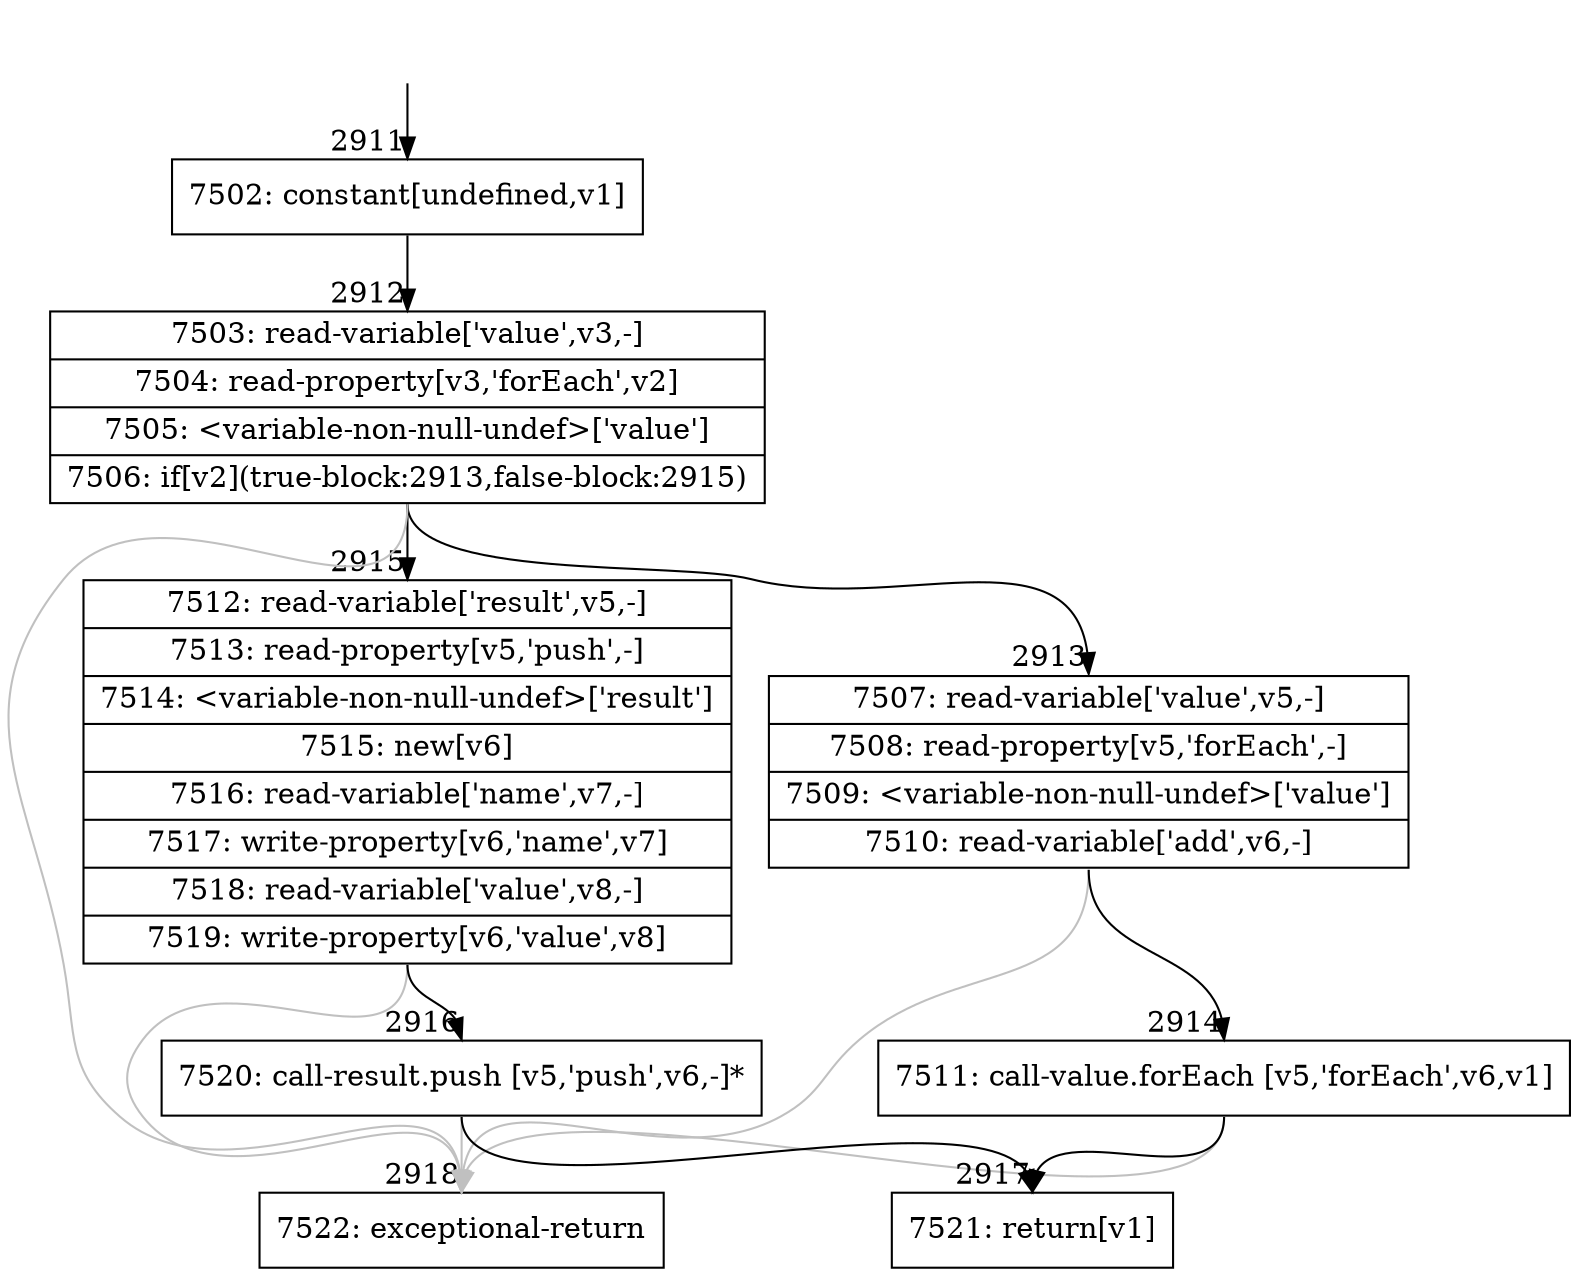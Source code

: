 digraph {
rankdir="TD"
BB_entry246[shape=none,label=""];
BB_entry246 -> BB2911 [tailport=s, headport=n, headlabel="    2911"]
BB2911 [shape=record label="{7502: constant[undefined,v1]}" ] 
BB2911 -> BB2912 [tailport=s, headport=n, headlabel="      2912"]
BB2912 [shape=record label="{7503: read-variable['value',v3,-]|7504: read-property[v3,'forEach',v2]|7505: \<variable-non-null-undef\>['value']|7506: if[v2](true-block:2913,false-block:2915)}" ] 
BB2912 -> BB2913 [tailport=s, headport=n, headlabel="      2913"]
BB2912 -> BB2915 [tailport=s, headport=n, headlabel="      2915"]
BB2912 -> BB2918 [tailport=s, headport=n, color=gray, headlabel="      2918"]
BB2913 [shape=record label="{7507: read-variable['value',v5,-]|7508: read-property[v5,'forEach',-]|7509: \<variable-non-null-undef\>['value']|7510: read-variable['add',v6,-]}" ] 
BB2913 -> BB2914 [tailport=s, headport=n, headlabel="      2914"]
BB2913 -> BB2918 [tailport=s, headport=n, color=gray]
BB2914 [shape=record label="{7511: call-value.forEach [v5,'forEach',v6,v1]}" ] 
BB2914 -> BB2917 [tailport=s, headport=n, headlabel="      2917"]
BB2914 -> BB2918 [tailport=s, headport=n, color=gray]
BB2915 [shape=record label="{7512: read-variable['result',v5,-]|7513: read-property[v5,'push',-]|7514: \<variable-non-null-undef\>['result']|7515: new[v6]|7516: read-variable['name',v7,-]|7517: write-property[v6,'name',v7]|7518: read-variable['value',v8,-]|7519: write-property[v6,'value',v8]}" ] 
BB2915 -> BB2916 [tailport=s, headport=n, headlabel="      2916"]
BB2915 -> BB2918 [tailport=s, headport=n, color=gray]
BB2916 [shape=record label="{7520: call-result.push [v5,'push',v6,-]*}" ] 
BB2916 -> BB2917 [tailport=s, headport=n]
BB2916 -> BB2918 [tailport=s, headport=n, color=gray]
BB2917 [shape=record label="{7521: return[v1]}" ] 
BB2918 [shape=record label="{7522: exceptional-return}" ] 
//#$~ 1522
}
